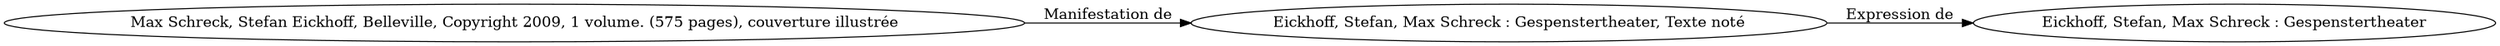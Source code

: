 // Notice UMLRM0132
digraph UMLRM0132 {
	rankdir=LR
	size="20,20"
	UMLRM0132 [label="Eickhoff, Stefan, Max Schreck : Gespenstertheater"]
	UMLRM0133 [label="Eickhoff, Stefan, Max Schreck : Gespenstertheater, Texte noté"]
	UMLRM0133 -> UMLRM0132 [label="Expression de"]
	UMLRM0134 [label="Max Schreck, Stefan Eickhoff, Belleville, Copyright 2009, 1 volume. (575 pages), couverture illustrée"]
	UMLRM0134 -> UMLRM0133 [label="Manifestation de"]
}
